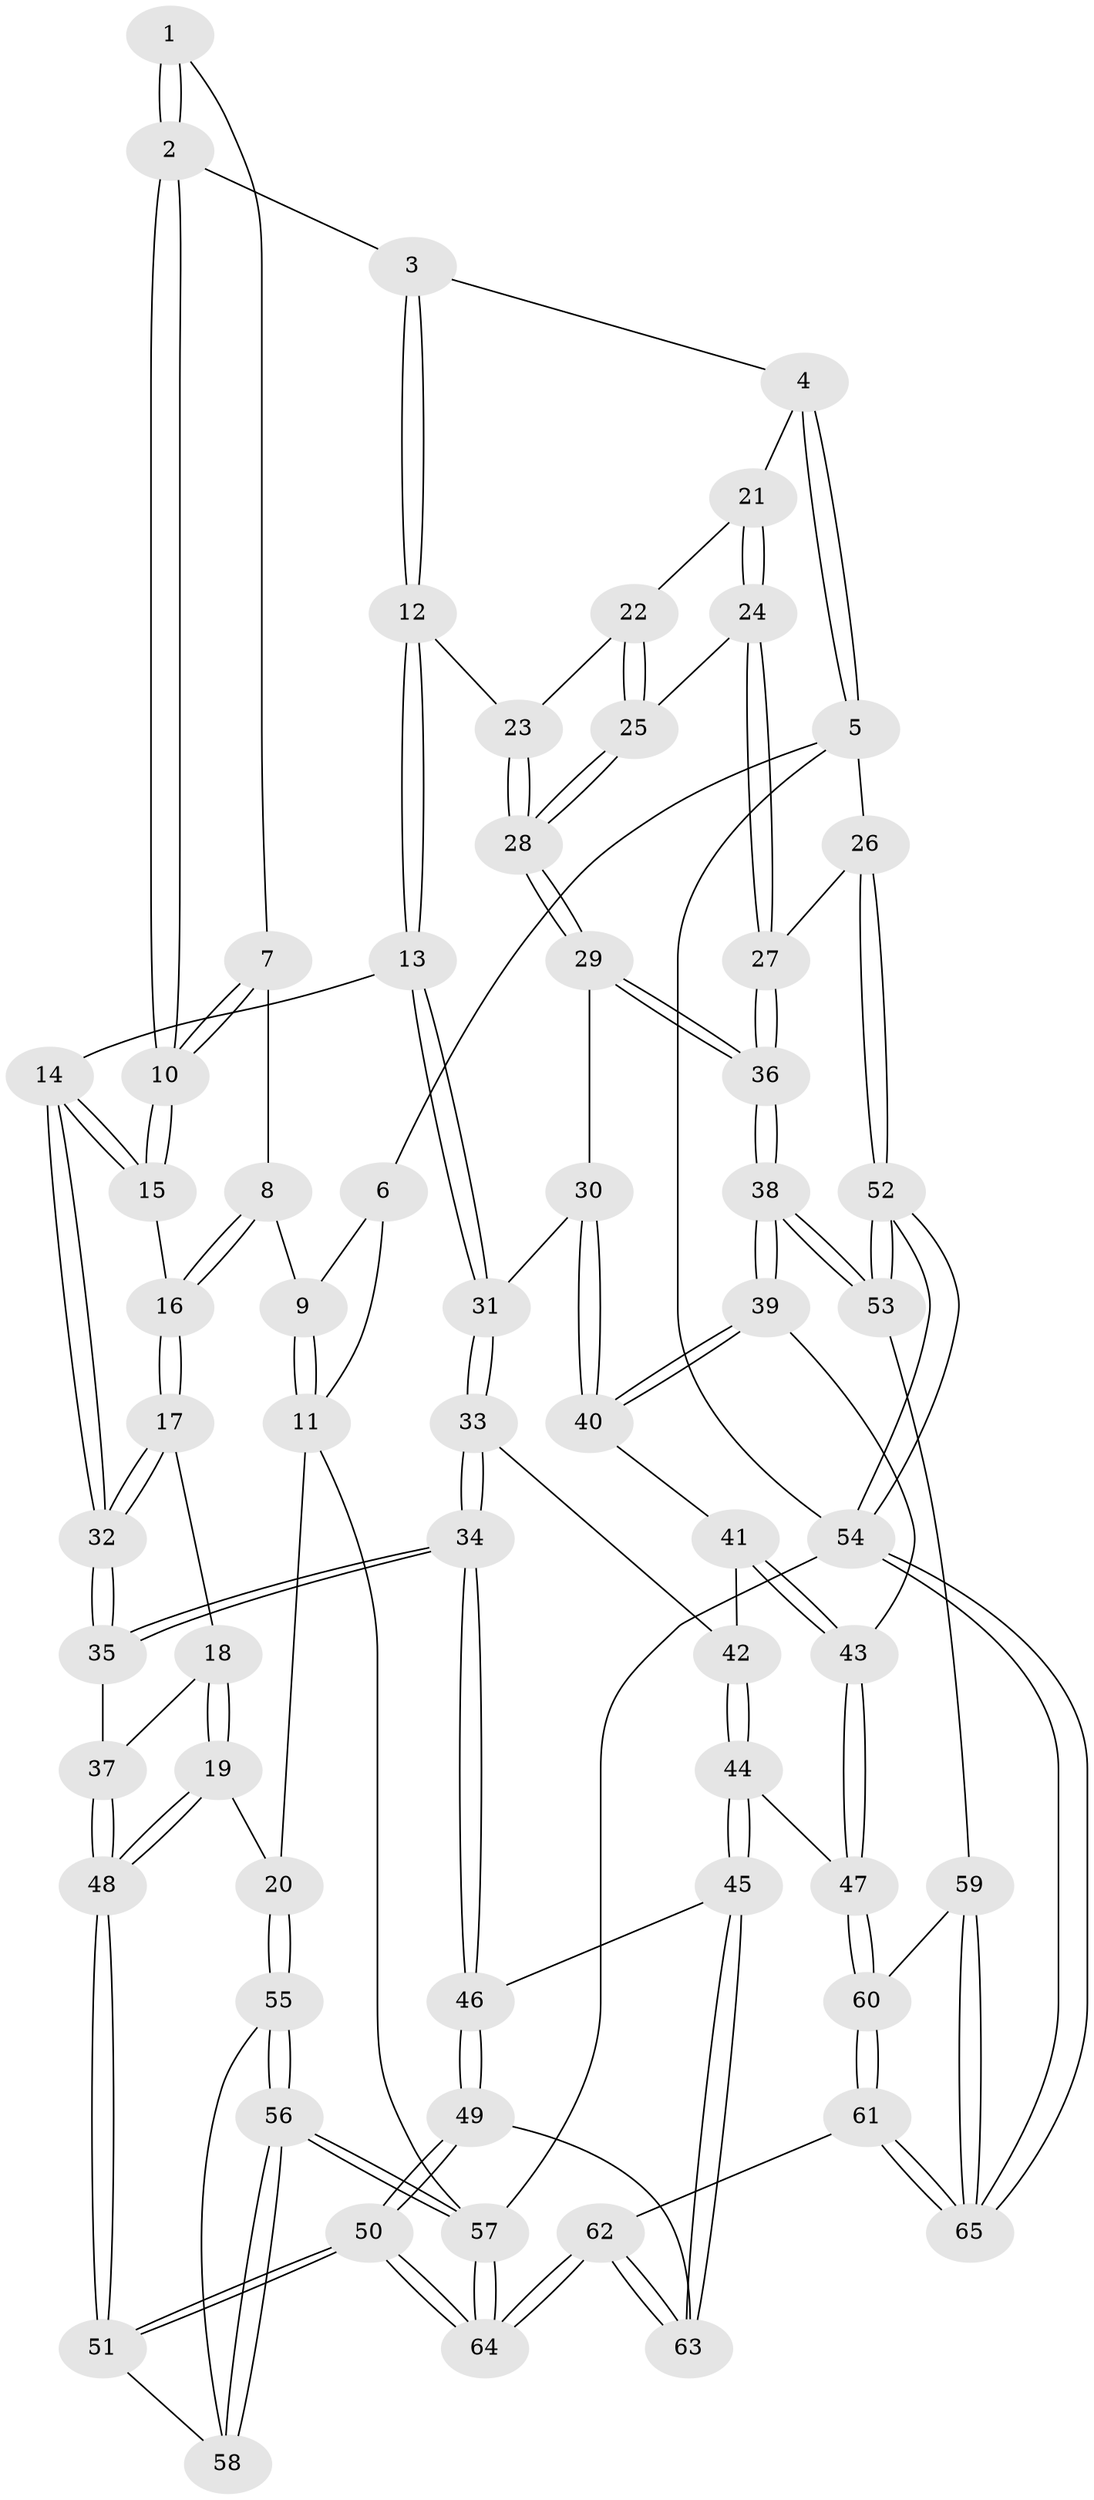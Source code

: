 // Generated by graph-tools (version 1.1) at 2025/03/03/09/25 03:03:27]
// undirected, 65 vertices, 159 edges
graph export_dot {
graph [start="1"]
  node [color=gray90,style=filled];
  1 [pos="+0.24914661124864163+0"];
  2 [pos="+0.7128245828315807+0"];
  3 [pos="+0.8720879132916984+0"];
  4 [pos="+0.9931345047613751+0"];
  5 [pos="+1+0"];
  6 [pos="+0.20650356478094156+0"];
  7 [pos="+0.3343035857403558+0.09888980211769643"];
  8 [pos="+0.19644441667431378+0.21742512671848474"];
  9 [pos="+0.12389401128898526+0.11855536207709125"];
  10 [pos="+0.47189848406497725+0.21368122538903653"];
  11 [pos="+0+0.2495715611609411"];
  12 [pos="+0.6536918083649297+0.35842893411755083"];
  13 [pos="+0.5394842835440475+0.39934911104245824"];
  14 [pos="+0.5328695968483311+0.391799017039624"];
  15 [pos="+0.45682804345140804+0.26549517562809477"];
  16 [pos="+0.22926985409247785+0.3205587878843085"];
  17 [pos="+0.1874320381678336+0.39438411151414704"];
  18 [pos="+0.1263551852549192+0.4139209722370156"];
  19 [pos="+0+0.47790326875330585"];
  20 [pos="+0+0.47741117361622115"];
  21 [pos="+0.8703544131483785+0.2706561540778963"];
  22 [pos="+0.7641898202378546+0.3495310576842015"];
  23 [pos="+0.674326388359049+0.3658763666599018"];
  24 [pos="+0.8723006224922848+0.4388786459083193"];
  25 [pos="+0.8013203106086877+0.48095391814765254"];
  26 [pos="+1+0.5156481195450162"];
  27 [pos="+1+0.5226398305801712"];
  28 [pos="+0.7945431271777165+0.4867139443795764"];
  29 [pos="+0.7810887650055558+0.5148012554713883"];
  30 [pos="+0.6055079310193764+0.5234197507763632"];
  31 [pos="+0.5473790733328555+0.5118500463291441"];
  32 [pos="+0.2637330962199187+0.483301466099203"];
  33 [pos="+0.5283246629024159+0.5445149201192632"];
  34 [pos="+0.36126820084512756+0.6285539153619616"];
  35 [pos="+0.33236668418825815+0.6136433930109012"];
  36 [pos="+0.8239089163095124+0.673792254231929"];
  37 [pos="+0.18698951156618487+0.6747959125633316"];
  38 [pos="+0.8217232636658521+0.6800610329278121"];
  39 [pos="+0.8004240719623306+0.6818340019273109"];
  40 [pos="+0.7263692083901623+0.6575419130628993"];
  41 [pos="+0.6197339638228443+0.6668869753181207"];
  42 [pos="+0.5811878838919836+0.6580503223031922"];
  43 [pos="+0.6840075643969461+0.7496527136119941"];
  44 [pos="+0.5603282690454504+0.7862289021737153"];
  45 [pos="+0.52289098074855+0.8014002767488424"];
  46 [pos="+0.3747185755545002+0.7035964314536736"];
  47 [pos="+0.6316741072728219+0.8105911318889828"];
  48 [pos="+0.13958308249340648+0.7044380003516746"];
  49 [pos="+0.30395825976424135+0.8531416166681254"];
  50 [pos="+0.2382982961385718+0.9264182875933804"];
  51 [pos="+0.1399167908443247+0.8124322360162669"];
  52 [pos="+1+1"];
  53 [pos="+0.8603862464532381+0.7709844314463996"];
  54 [pos="+1+1"];
  55 [pos="+0+0.5626074219521666"];
  56 [pos="+0+1"];
  57 [pos="+0+1"];
  58 [pos="+0.0790247572443502+0.82245577079736"];
  59 [pos="+0.7545566161930968+0.8776070230184331"];
  60 [pos="+0.6545775256711442+0.8430265045182189"];
  61 [pos="+0.5185415702836426+1"];
  62 [pos="+0.5144726636376825+1"];
  63 [pos="+0.4986421755072158+0.8663080853311114"];
  64 [pos="+0.24997319511121147+1"];
  65 [pos="+0.7840643313513779+1"];
  1 -- 2;
  1 -- 2;
  1 -- 7;
  2 -- 3;
  2 -- 10;
  2 -- 10;
  3 -- 4;
  3 -- 12;
  3 -- 12;
  4 -- 5;
  4 -- 5;
  4 -- 21;
  5 -- 6;
  5 -- 26;
  5 -- 54;
  6 -- 9;
  6 -- 11;
  7 -- 8;
  7 -- 10;
  7 -- 10;
  8 -- 9;
  8 -- 16;
  8 -- 16;
  9 -- 11;
  9 -- 11;
  10 -- 15;
  10 -- 15;
  11 -- 20;
  11 -- 57;
  12 -- 13;
  12 -- 13;
  12 -- 23;
  13 -- 14;
  13 -- 31;
  13 -- 31;
  14 -- 15;
  14 -- 15;
  14 -- 32;
  14 -- 32;
  15 -- 16;
  16 -- 17;
  16 -- 17;
  17 -- 18;
  17 -- 32;
  17 -- 32;
  18 -- 19;
  18 -- 19;
  18 -- 37;
  19 -- 20;
  19 -- 48;
  19 -- 48;
  20 -- 55;
  20 -- 55;
  21 -- 22;
  21 -- 24;
  21 -- 24;
  22 -- 23;
  22 -- 25;
  22 -- 25;
  23 -- 28;
  23 -- 28;
  24 -- 25;
  24 -- 27;
  24 -- 27;
  25 -- 28;
  25 -- 28;
  26 -- 27;
  26 -- 52;
  26 -- 52;
  27 -- 36;
  27 -- 36;
  28 -- 29;
  28 -- 29;
  29 -- 30;
  29 -- 36;
  29 -- 36;
  30 -- 31;
  30 -- 40;
  30 -- 40;
  31 -- 33;
  31 -- 33;
  32 -- 35;
  32 -- 35;
  33 -- 34;
  33 -- 34;
  33 -- 42;
  34 -- 35;
  34 -- 35;
  34 -- 46;
  34 -- 46;
  35 -- 37;
  36 -- 38;
  36 -- 38;
  37 -- 48;
  37 -- 48;
  38 -- 39;
  38 -- 39;
  38 -- 53;
  38 -- 53;
  39 -- 40;
  39 -- 40;
  39 -- 43;
  40 -- 41;
  41 -- 42;
  41 -- 43;
  41 -- 43;
  42 -- 44;
  42 -- 44;
  43 -- 47;
  43 -- 47;
  44 -- 45;
  44 -- 45;
  44 -- 47;
  45 -- 46;
  45 -- 63;
  45 -- 63;
  46 -- 49;
  46 -- 49;
  47 -- 60;
  47 -- 60;
  48 -- 51;
  48 -- 51;
  49 -- 50;
  49 -- 50;
  49 -- 63;
  50 -- 51;
  50 -- 51;
  50 -- 64;
  50 -- 64;
  51 -- 58;
  52 -- 53;
  52 -- 53;
  52 -- 54;
  52 -- 54;
  53 -- 59;
  54 -- 65;
  54 -- 65;
  54 -- 57;
  55 -- 56;
  55 -- 56;
  55 -- 58;
  56 -- 57;
  56 -- 57;
  56 -- 58;
  56 -- 58;
  57 -- 64;
  57 -- 64;
  59 -- 60;
  59 -- 65;
  59 -- 65;
  60 -- 61;
  60 -- 61;
  61 -- 62;
  61 -- 65;
  61 -- 65;
  62 -- 63;
  62 -- 63;
  62 -- 64;
  62 -- 64;
}
